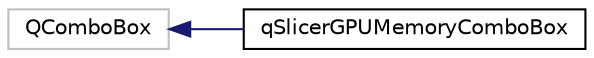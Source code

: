digraph "Graphical Class Hierarchy"
{
  bgcolor="transparent";
  edge [fontname="Helvetica",fontsize="10",labelfontname="Helvetica",labelfontsize="10"];
  node [fontname="Helvetica",fontsize="10",shape=record];
  rankdir="LR";
  Node862 [label="QComboBox",height=0.2,width=0.4,color="grey75"];
  Node862 -> Node0 [dir="back",color="midnightblue",fontsize="10",style="solid",fontname="Helvetica"];
  Node0 [label="qSlicerGPUMemoryComboBox",height=0.2,width=0.4,color="black",URL="$classqSlicerGPUMemoryComboBox.html"];
}
